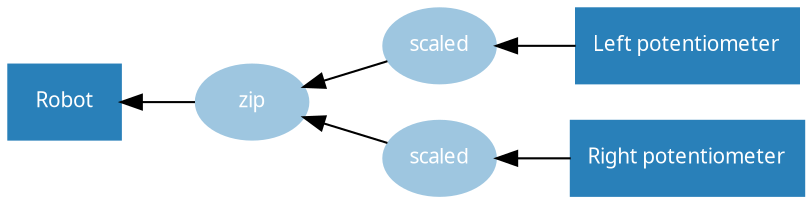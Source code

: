 /* vim: set et sw=4 sts=4: */

digraph {
    graph [rankdir=RL];
    edge [arrowhead=normal, style=solid];

    /* Devices */
    node [shape=rect, style=filled, color="#2980b9", fontname=Sans, fontcolor="#ffffff", fontsize=10];

    Robot
    left [label="Left potentiometer"]
    right [label="Right potentiometer"]

    /* functions */
    node [shape=oval, style=filled, color="#9ec6e0", fontcolor="#ffffff"];

    zip
    scaled_1 [label="scaled"]
    scaled_2 [label="scaled"]

    left -> scaled_1;
    right -> scaled_2;
    scaled_1 -> zip;
    scaled_2 -> zip;
    zip -> Robot;
}
